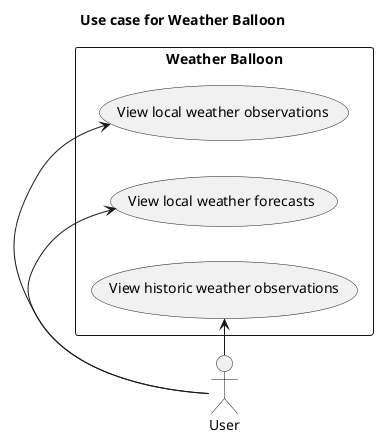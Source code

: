 @startuml
left to right direction

title Use case for Weather Balloon
actor User
rectangle "Weather Balloon" {
    User -> (View local weather observations)
    User -> (View local weather forecasts)
    User -> (View historic weather observations)
}
@enduml